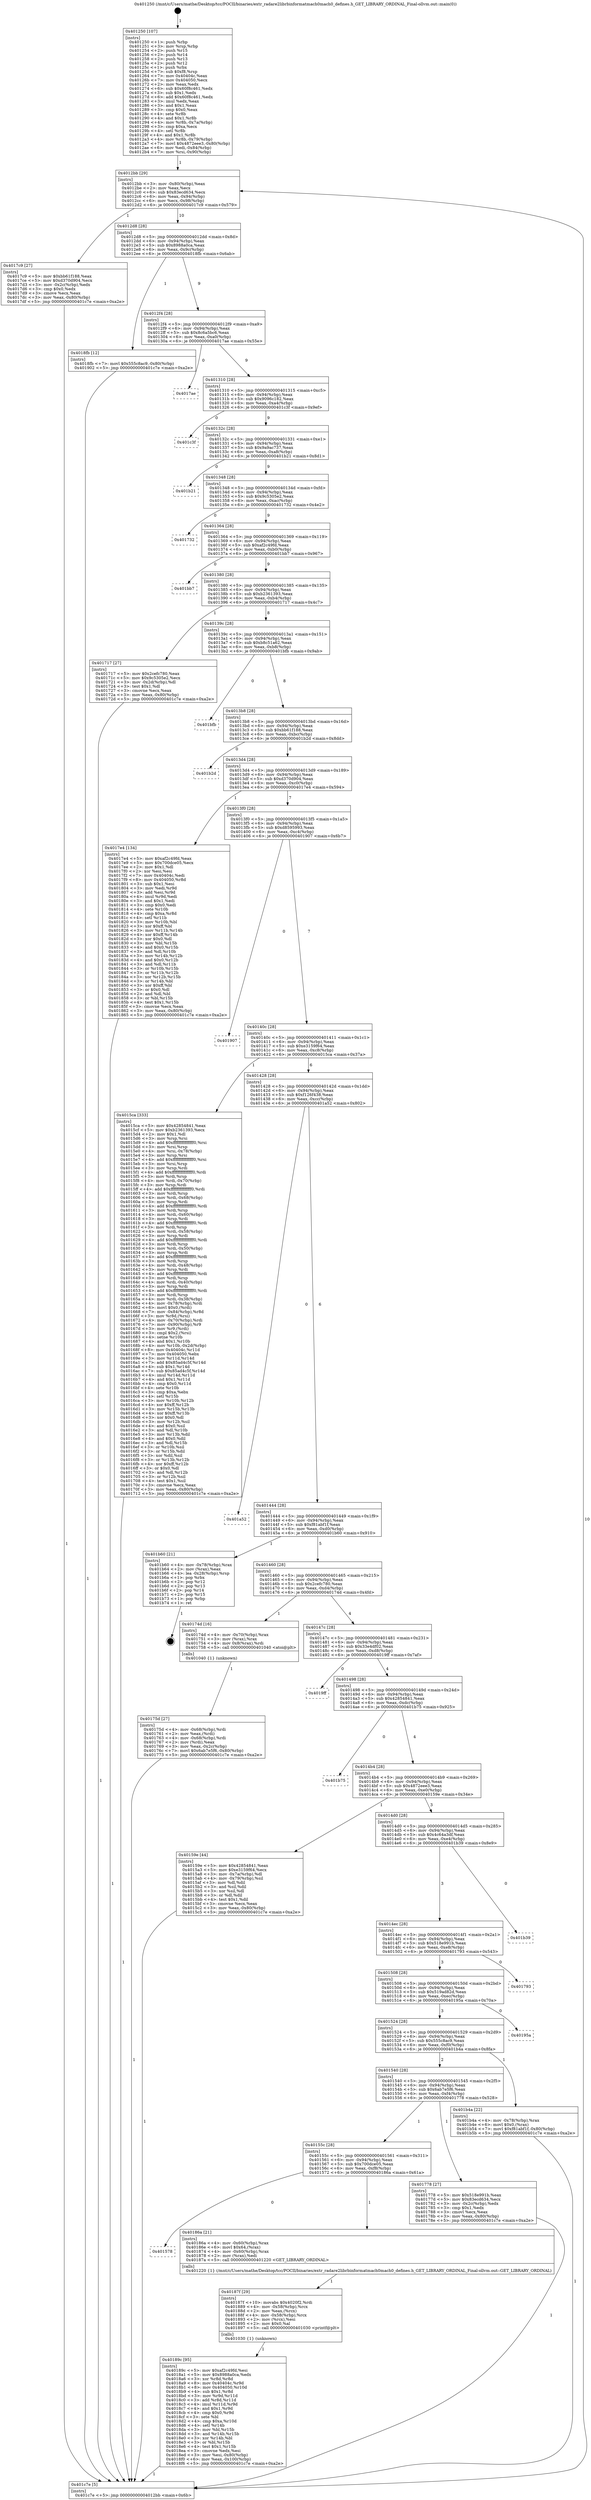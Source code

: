 digraph "0x401250" {
  label = "0x401250 (/mnt/c/Users/mathe/Desktop/tcc/POCII/binaries/extr_radare2librbinformatmach0mach0_defines.h_GET_LIBRARY_ORDINAL_Final-ollvm.out::main(0))"
  labelloc = "t"
  node[shape=record]

  Entry [label="",width=0.3,height=0.3,shape=circle,fillcolor=black,style=filled]
  "0x4012bb" [label="{
     0x4012bb [29]\l
     | [instrs]\l
     &nbsp;&nbsp;0x4012bb \<+3\>: mov -0x80(%rbp),%eax\l
     &nbsp;&nbsp;0x4012be \<+2\>: mov %eax,%ecx\l
     &nbsp;&nbsp;0x4012c0 \<+6\>: sub $0x83ecd634,%ecx\l
     &nbsp;&nbsp;0x4012c6 \<+6\>: mov %eax,-0x94(%rbp)\l
     &nbsp;&nbsp;0x4012cc \<+6\>: mov %ecx,-0x98(%rbp)\l
     &nbsp;&nbsp;0x4012d2 \<+6\>: je 00000000004017c9 \<main+0x579\>\l
  }"]
  "0x4017c9" [label="{
     0x4017c9 [27]\l
     | [instrs]\l
     &nbsp;&nbsp;0x4017c9 \<+5\>: mov $0xbb61f188,%eax\l
     &nbsp;&nbsp;0x4017ce \<+5\>: mov $0xd370d904,%ecx\l
     &nbsp;&nbsp;0x4017d3 \<+3\>: mov -0x2c(%rbp),%edx\l
     &nbsp;&nbsp;0x4017d6 \<+3\>: cmp $0x0,%edx\l
     &nbsp;&nbsp;0x4017d9 \<+3\>: cmove %ecx,%eax\l
     &nbsp;&nbsp;0x4017dc \<+3\>: mov %eax,-0x80(%rbp)\l
     &nbsp;&nbsp;0x4017df \<+5\>: jmp 0000000000401c7e \<main+0xa2e\>\l
  }"]
  "0x4012d8" [label="{
     0x4012d8 [28]\l
     | [instrs]\l
     &nbsp;&nbsp;0x4012d8 \<+5\>: jmp 00000000004012dd \<main+0x8d\>\l
     &nbsp;&nbsp;0x4012dd \<+6\>: mov -0x94(%rbp),%eax\l
     &nbsp;&nbsp;0x4012e3 \<+5\>: sub $0x8988a0ca,%eax\l
     &nbsp;&nbsp;0x4012e8 \<+6\>: mov %eax,-0x9c(%rbp)\l
     &nbsp;&nbsp;0x4012ee \<+6\>: je 00000000004018fb \<main+0x6ab\>\l
  }"]
  Exit [label="",width=0.3,height=0.3,shape=circle,fillcolor=black,style=filled,peripheries=2]
  "0x4018fb" [label="{
     0x4018fb [12]\l
     | [instrs]\l
     &nbsp;&nbsp;0x4018fb \<+7\>: movl $0x555c8ac9,-0x80(%rbp)\l
     &nbsp;&nbsp;0x401902 \<+5\>: jmp 0000000000401c7e \<main+0xa2e\>\l
  }"]
  "0x4012f4" [label="{
     0x4012f4 [28]\l
     | [instrs]\l
     &nbsp;&nbsp;0x4012f4 \<+5\>: jmp 00000000004012f9 \<main+0xa9\>\l
     &nbsp;&nbsp;0x4012f9 \<+6\>: mov -0x94(%rbp),%eax\l
     &nbsp;&nbsp;0x4012ff \<+5\>: sub $0x8c6a5bc6,%eax\l
     &nbsp;&nbsp;0x401304 \<+6\>: mov %eax,-0xa0(%rbp)\l
     &nbsp;&nbsp;0x40130a \<+6\>: je 00000000004017ae \<main+0x55e\>\l
  }"]
  "0x40189c" [label="{
     0x40189c [95]\l
     | [instrs]\l
     &nbsp;&nbsp;0x40189c \<+5\>: mov $0xaf2c49fd,%esi\l
     &nbsp;&nbsp;0x4018a1 \<+5\>: mov $0x8988a0ca,%edx\l
     &nbsp;&nbsp;0x4018a6 \<+3\>: xor %r8d,%r8d\l
     &nbsp;&nbsp;0x4018a9 \<+8\>: mov 0x40404c,%r9d\l
     &nbsp;&nbsp;0x4018b1 \<+8\>: mov 0x404050,%r10d\l
     &nbsp;&nbsp;0x4018b9 \<+4\>: sub $0x1,%r8d\l
     &nbsp;&nbsp;0x4018bd \<+3\>: mov %r9d,%r11d\l
     &nbsp;&nbsp;0x4018c0 \<+3\>: add %r8d,%r11d\l
     &nbsp;&nbsp;0x4018c3 \<+4\>: imul %r11d,%r9d\l
     &nbsp;&nbsp;0x4018c7 \<+4\>: and $0x1,%r9d\l
     &nbsp;&nbsp;0x4018cb \<+4\>: cmp $0x0,%r9d\l
     &nbsp;&nbsp;0x4018cf \<+3\>: sete %bl\l
     &nbsp;&nbsp;0x4018d2 \<+4\>: cmp $0xa,%r10d\l
     &nbsp;&nbsp;0x4018d6 \<+4\>: setl %r14b\l
     &nbsp;&nbsp;0x4018da \<+3\>: mov %bl,%r15b\l
     &nbsp;&nbsp;0x4018dd \<+3\>: and %r14b,%r15b\l
     &nbsp;&nbsp;0x4018e0 \<+3\>: xor %r14b,%bl\l
     &nbsp;&nbsp;0x4018e3 \<+3\>: or %bl,%r15b\l
     &nbsp;&nbsp;0x4018e6 \<+4\>: test $0x1,%r15b\l
     &nbsp;&nbsp;0x4018ea \<+3\>: cmovne %edx,%esi\l
     &nbsp;&nbsp;0x4018ed \<+3\>: mov %esi,-0x80(%rbp)\l
     &nbsp;&nbsp;0x4018f0 \<+6\>: mov %eax,-0x100(%rbp)\l
     &nbsp;&nbsp;0x4018f6 \<+5\>: jmp 0000000000401c7e \<main+0xa2e\>\l
  }"]
  "0x4017ae" [label="{
     0x4017ae\l
  }", style=dashed]
  "0x401310" [label="{
     0x401310 [28]\l
     | [instrs]\l
     &nbsp;&nbsp;0x401310 \<+5\>: jmp 0000000000401315 \<main+0xc5\>\l
     &nbsp;&nbsp;0x401315 \<+6\>: mov -0x94(%rbp),%eax\l
     &nbsp;&nbsp;0x40131b \<+5\>: sub $0x9096c182,%eax\l
     &nbsp;&nbsp;0x401320 \<+6\>: mov %eax,-0xa4(%rbp)\l
     &nbsp;&nbsp;0x401326 \<+6\>: je 0000000000401c3f \<main+0x9ef\>\l
  }"]
  "0x40187f" [label="{
     0x40187f [29]\l
     | [instrs]\l
     &nbsp;&nbsp;0x40187f \<+10\>: movabs $0x4020f2,%rdi\l
     &nbsp;&nbsp;0x401889 \<+4\>: mov -0x58(%rbp),%rcx\l
     &nbsp;&nbsp;0x40188d \<+2\>: mov %eax,(%rcx)\l
     &nbsp;&nbsp;0x40188f \<+4\>: mov -0x58(%rbp),%rcx\l
     &nbsp;&nbsp;0x401893 \<+2\>: mov (%rcx),%esi\l
     &nbsp;&nbsp;0x401895 \<+2\>: mov $0x0,%al\l
     &nbsp;&nbsp;0x401897 \<+5\>: call 0000000000401030 \<printf@plt\>\l
     | [calls]\l
     &nbsp;&nbsp;0x401030 \{1\} (unknown)\l
  }"]
  "0x401c3f" [label="{
     0x401c3f\l
  }", style=dashed]
  "0x40132c" [label="{
     0x40132c [28]\l
     | [instrs]\l
     &nbsp;&nbsp;0x40132c \<+5\>: jmp 0000000000401331 \<main+0xe1\>\l
     &nbsp;&nbsp;0x401331 \<+6\>: mov -0x94(%rbp),%eax\l
     &nbsp;&nbsp;0x401337 \<+5\>: sub $0x9a9ac737,%eax\l
     &nbsp;&nbsp;0x40133c \<+6\>: mov %eax,-0xa8(%rbp)\l
     &nbsp;&nbsp;0x401342 \<+6\>: je 0000000000401b21 \<main+0x8d1\>\l
  }"]
  "0x401578" [label="{
     0x401578\l
  }", style=dashed]
  "0x401b21" [label="{
     0x401b21\l
  }", style=dashed]
  "0x401348" [label="{
     0x401348 [28]\l
     | [instrs]\l
     &nbsp;&nbsp;0x401348 \<+5\>: jmp 000000000040134d \<main+0xfd\>\l
     &nbsp;&nbsp;0x40134d \<+6\>: mov -0x94(%rbp),%eax\l
     &nbsp;&nbsp;0x401353 \<+5\>: sub $0x9c5305e2,%eax\l
     &nbsp;&nbsp;0x401358 \<+6\>: mov %eax,-0xac(%rbp)\l
     &nbsp;&nbsp;0x40135e \<+6\>: je 0000000000401732 \<main+0x4e2\>\l
  }"]
  "0x40186a" [label="{
     0x40186a [21]\l
     | [instrs]\l
     &nbsp;&nbsp;0x40186a \<+4\>: mov -0x60(%rbp),%rax\l
     &nbsp;&nbsp;0x40186e \<+6\>: movl $0x64,(%rax)\l
     &nbsp;&nbsp;0x401874 \<+4\>: mov -0x60(%rbp),%rax\l
     &nbsp;&nbsp;0x401878 \<+2\>: mov (%rax),%edi\l
     &nbsp;&nbsp;0x40187a \<+5\>: call 0000000000401220 \<GET_LIBRARY_ORDINAL\>\l
     | [calls]\l
     &nbsp;&nbsp;0x401220 \{1\} (/mnt/c/Users/mathe/Desktop/tcc/POCII/binaries/extr_radare2librbinformatmach0mach0_defines.h_GET_LIBRARY_ORDINAL_Final-ollvm.out::GET_LIBRARY_ORDINAL)\l
  }"]
  "0x401732" [label="{
     0x401732\l
  }", style=dashed]
  "0x401364" [label="{
     0x401364 [28]\l
     | [instrs]\l
     &nbsp;&nbsp;0x401364 \<+5\>: jmp 0000000000401369 \<main+0x119\>\l
     &nbsp;&nbsp;0x401369 \<+6\>: mov -0x94(%rbp),%eax\l
     &nbsp;&nbsp;0x40136f \<+5\>: sub $0xaf2c49fd,%eax\l
     &nbsp;&nbsp;0x401374 \<+6\>: mov %eax,-0xb0(%rbp)\l
     &nbsp;&nbsp;0x40137a \<+6\>: je 0000000000401bb7 \<main+0x967\>\l
  }"]
  "0x40155c" [label="{
     0x40155c [28]\l
     | [instrs]\l
     &nbsp;&nbsp;0x40155c \<+5\>: jmp 0000000000401561 \<main+0x311\>\l
     &nbsp;&nbsp;0x401561 \<+6\>: mov -0x94(%rbp),%eax\l
     &nbsp;&nbsp;0x401567 \<+5\>: sub $0x700dce05,%eax\l
     &nbsp;&nbsp;0x40156c \<+6\>: mov %eax,-0xf8(%rbp)\l
     &nbsp;&nbsp;0x401572 \<+6\>: je 000000000040186a \<main+0x61a\>\l
  }"]
  "0x401bb7" [label="{
     0x401bb7\l
  }", style=dashed]
  "0x401380" [label="{
     0x401380 [28]\l
     | [instrs]\l
     &nbsp;&nbsp;0x401380 \<+5\>: jmp 0000000000401385 \<main+0x135\>\l
     &nbsp;&nbsp;0x401385 \<+6\>: mov -0x94(%rbp),%eax\l
     &nbsp;&nbsp;0x40138b \<+5\>: sub $0xb2361393,%eax\l
     &nbsp;&nbsp;0x401390 \<+6\>: mov %eax,-0xb4(%rbp)\l
     &nbsp;&nbsp;0x401396 \<+6\>: je 0000000000401717 \<main+0x4c7\>\l
  }"]
  "0x401778" [label="{
     0x401778 [27]\l
     | [instrs]\l
     &nbsp;&nbsp;0x401778 \<+5\>: mov $0x518e991b,%eax\l
     &nbsp;&nbsp;0x40177d \<+5\>: mov $0x83ecd634,%ecx\l
     &nbsp;&nbsp;0x401782 \<+3\>: mov -0x2c(%rbp),%edx\l
     &nbsp;&nbsp;0x401785 \<+3\>: cmp $0x1,%edx\l
     &nbsp;&nbsp;0x401788 \<+3\>: cmovl %ecx,%eax\l
     &nbsp;&nbsp;0x40178b \<+3\>: mov %eax,-0x80(%rbp)\l
     &nbsp;&nbsp;0x40178e \<+5\>: jmp 0000000000401c7e \<main+0xa2e\>\l
  }"]
  "0x401717" [label="{
     0x401717 [27]\l
     | [instrs]\l
     &nbsp;&nbsp;0x401717 \<+5\>: mov $0x2cefc780,%eax\l
     &nbsp;&nbsp;0x40171c \<+5\>: mov $0x9c5305e2,%ecx\l
     &nbsp;&nbsp;0x401721 \<+3\>: mov -0x2d(%rbp),%dl\l
     &nbsp;&nbsp;0x401724 \<+3\>: test $0x1,%dl\l
     &nbsp;&nbsp;0x401727 \<+3\>: cmovne %ecx,%eax\l
     &nbsp;&nbsp;0x40172a \<+3\>: mov %eax,-0x80(%rbp)\l
     &nbsp;&nbsp;0x40172d \<+5\>: jmp 0000000000401c7e \<main+0xa2e\>\l
  }"]
  "0x40139c" [label="{
     0x40139c [28]\l
     | [instrs]\l
     &nbsp;&nbsp;0x40139c \<+5\>: jmp 00000000004013a1 \<main+0x151\>\l
     &nbsp;&nbsp;0x4013a1 \<+6\>: mov -0x94(%rbp),%eax\l
     &nbsp;&nbsp;0x4013a7 \<+5\>: sub $0xb8c51a62,%eax\l
     &nbsp;&nbsp;0x4013ac \<+6\>: mov %eax,-0xb8(%rbp)\l
     &nbsp;&nbsp;0x4013b2 \<+6\>: je 0000000000401bfb \<main+0x9ab\>\l
  }"]
  "0x401540" [label="{
     0x401540 [28]\l
     | [instrs]\l
     &nbsp;&nbsp;0x401540 \<+5\>: jmp 0000000000401545 \<main+0x2f5\>\l
     &nbsp;&nbsp;0x401545 \<+6\>: mov -0x94(%rbp),%eax\l
     &nbsp;&nbsp;0x40154b \<+5\>: sub $0x6ab7e5f6,%eax\l
     &nbsp;&nbsp;0x401550 \<+6\>: mov %eax,-0xf4(%rbp)\l
     &nbsp;&nbsp;0x401556 \<+6\>: je 0000000000401778 \<main+0x528\>\l
  }"]
  "0x401bfb" [label="{
     0x401bfb\l
  }", style=dashed]
  "0x4013b8" [label="{
     0x4013b8 [28]\l
     | [instrs]\l
     &nbsp;&nbsp;0x4013b8 \<+5\>: jmp 00000000004013bd \<main+0x16d\>\l
     &nbsp;&nbsp;0x4013bd \<+6\>: mov -0x94(%rbp),%eax\l
     &nbsp;&nbsp;0x4013c3 \<+5\>: sub $0xbb61f188,%eax\l
     &nbsp;&nbsp;0x4013c8 \<+6\>: mov %eax,-0xbc(%rbp)\l
     &nbsp;&nbsp;0x4013ce \<+6\>: je 0000000000401b2d \<main+0x8dd\>\l
  }"]
  "0x401b4a" [label="{
     0x401b4a [22]\l
     | [instrs]\l
     &nbsp;&nbsp;0x401b4a \<+4\>: mov -0x78(%rbp),%rax\l
     &nbsp;&nbsp;0x401b4e \<+6\>: movl $0x0,(%rax)\l
     &nbsp;&nbsp;0x401b54 \<+7\>: movl $0xf81abf1f,-0x80(%rbp)\l
     &nbsp;&nbsp;0x401b5b \<+5\>: jmp 0000000000401c7e \<main+0xa2e\>\l
  }"]
  "0x401b2d" [label="{
     0x401b2d\l
  }", style=dashed]
  "0x4013d4" [label="{
     0x4013d4 [28]\l
     | [instrs]\l
     &nbsp;&nbsp;0x4013d4 \<+5\>: jmp 00000000004013d9 \<main+0x189\>\l
     &nbsp;&nbsp;0x4013d9 \<+6\>: mov -0x94(%rbp),%eax\l
     &nbsp;&nbsp;0x4013df \<+5\>: sub $0xd370d904,%eax\l
     &nbsp;&nbsp;0x4013e4 \<+6\>: mov %eax,-0xc0(%rbp)\l
     &nbsp;&nbsp;0x4013ea \<+6\>: je 00000000004017e4 \<main+0x594\>\l
  }"]
  "0x401524" [label="{
     0x401524 [28]\l
     | [instrs]\l
     &nbsp;&nbsp;0x401524 \<+5\>: jmp 0000000000401529 \<main+0x2d9\>\l
     &nbsp;&nbsp;0x401529 \<+6\>: mov -0x94(%rbp),%eax\l
     &nbsp;&nbsp;0x40152f \<+5\>: sub $0x555c8ac9,%eax\l
     &nbsp;&nbsp;0x401534 \<+6\>: mov %eax,-0xf0(%rbp)\l
     &nbsp;&nbsp;0x40153a \<+6\>: je 0000000000401b4a \<main+0x8fa\>\l
  }"]
  "0x4017e4" [label="{
     0x4017e4 [134]\l
     | [instrs]\l
     &nbsp;&nbsp;0x4017e4 \<+5\>: mov $0xaf2c49fd,%eax\l
     &nbsp;&nbsp;0x4017e9 \<+5\>: mov $0x700dce05,%ecx\l
     &nbsp;&nbsp;0x4017ee \<+2\>: mov $0x1,%dl\l
     &nbsp;&nbsp;0x4017f0 \<+2\>: xor %esi,%esi\l
     &nbsp;&nbsp;0x4017f2 \<+7\>: mov 0x40404c,%edi\l
     &nbsp;&nbsp;0x4017f9 \<+8\>: mov 0x404050,%r8d\l
     &nbsp;&nbsp;0x401801 \<+3\>: sub $0x1,%esi\l
     &nbsp;&nbsp;0x401804 \<+3\>: mov %edi,%r9d\l
     &nbsp;&nbsp;0x401807 \<+3\>: add %esi,%r9d\l
     &nbsp;&nbsp;0x40180a \<+4\>: imul %r9d,%edi\l
     &nbsp;&nbsp;0x40180e \<+3\>: and $0x1,%edi\l
     &nbsp;&nbsp;0x401811 \<+3\>: cmp $0x0,%edi\l
     &nbsp;&nbsp;0x401814 \<+4\>: sete %r10b\l
     &nbsp;&nbsp;0x401818 \<+4\>: cmp $0xa,%r8d\l
     &nbsp;&nbsp;0x40181c \<+4\>: setl %r11b\l
     &nbsp;&nbsp;0x401820 \<+3\>: mov %r10b,%bl\l
     &nbsp;&nbsp;0x401823 \<+3\>: xor $0xff,%bl\l
     &nbsp;&nbsp;0x401826 \<+3\>: mov %r11b,%r14b\l
     &nbsp;&nbsp;0x401829 \<+4\>: xor $0xff,%r14b\l
     &nbsp;&nbsp;0x40182d \<+3\>: xor $0x0,%dl\l
     &nbsp;&nbsp;0x401830 \<+3\>: mov %bl,%r15b\l
     &nbsp;&nbsp;0x401833 \<+4\>: and $0x0,%r15b\l
     &nbsp;&nbsp;0x401837 \<+3\>: and %dl,%r10b\l
     &nbsp;&nbsp;0x40183a \<+3\>: mov %r14b,%r12b\l
     &nbsp;&nbsp;0x40183d \<+4\>: and $0x0,%r12b\l
     &nbsp;&nbsp;0x401841 \<+3\>: and %dl,%r11b\l
     &nbsp;&nbsp;0x401844 \<+3\>: or %r10b,%r15b\l
     &nbsp;&nbsp;0x401847 \<+3\>: or %r11b,%r12b\l
     &nbsp;&nbsp;0x40184a \<+3\>: xor %r12b,%r15b\l
     &nbsp;&nbsp;0x40184d \<+3\>: or %r14b,%bl\l
     &nbsp;&nbsp;0x401850 \<+3\>: xor $0xff,%bl\l
     &nbsp;&nbsp;0x401853 \<+3\>: or $0x0,%dl\l
     &nbsp;&nbsp;0x401856 \<+2\>: and %dl,%bl\l
     &nbsp;&nbsp;0x401858 \<+3\>: or %bl,%r15b\l
     &nbsp;&nbsp;0x40185b \<+4\>: test $0x1,%r15b\l
     &nbsp;&nbsp;0x40185f \<+3\>: cmovne %ecx,%eax\l
     &nbsp;&nbsp;0x401862 \<+3\>: mov %eax,-0x80(%rbp)\l
     &nbsp;&nbsp;0x401865 \<+5\>: jmp 0000000000401c7e \<main+0xa2e\>\l
  }"]
  "0x4013f0" [label="{
     0x4013f0 [28]\l
     | [instrs]\l
     &nbsp;&nbsp;0x4013f0 \<+5\>: jmp 00000000004013f5 \<main+0x1a5\>\l
     &nbsp;&nbsp;0x4013f5 \<+6\>: mov -0x94(%rbp),%eax\l
     &nbsp;&nbsp;0x4013fb \<+5\>: sub $0xd8595993,%eax\l
     &nbsp;&nbsp;0x401400 \<+6\>: mov %eax,-0xc4(%rbp)\l
     &nbsp;&nbsp;0x401406 \<+6\>: je 0000000000401907 \<main+0x6b7\>\l
  }"]
  "0x40195a" [label="{
     0x40195a\l
  }", style=dashed]
  "0x401907" [label="{
     0x401907\l
  }", style=dashed]
  "0x40140c" [label="{
     0x40140c [28]\l
     | [instrs]\l
     &nbsp;&nbsp;0x40140c \<+5\>: jmp 0000000000401411 \<main+0x1c1\>\l
     &nbsp;&nbsp;0x401411 \<+6\>: mov -0x94(%rbp),%eax\l
     &nbsp;&nbsp;0x401417 \<+5\>: sub $0xe3159f64,%eax\l
     &nbsp;&nbsp;0x40141c \<+6\>: mov %eax,-0xc8(%rbp)\l
     &nbsp;&nbsp;0x401422 \<+6\>: je 00000000004015ca \<main+0x37a\>\l
  }"]
  "0x401508" [label="{
     0x401508 [28]\l
     | [instrs]\l
     &nbsp;&nbsp;0x401508 \<+5\>: jmp 000000000040150d \<main+0x2bd\>\l
     &nbsp;&nbsp;0x40150d \<+6\>: mov -0x94(%rbp),%eax\l
     &nbsp;&nbsp;0x401513 \<+5\>: sub $0x519ad82d,%eax\l
     &nbsp;&nbsp;0x401518 \<+6\>: mov %eax,-0xec(%rbp)\l
     &nbsp;&nbsp;0x40151e \<+6\>: je 000000000040195a \<main+0x70a\>\l
  }"]
  "0x4015ca" [label="{
     0x4015ca [333]\l
     | [instrs]\l
     &nbsp;&nbsp;0x4015ca \<+5\>: mov $0x42854841,%eax\l
     &nbsp;&nbsp;0x4015cf \<+5\>: mov $0xb2361393,%ecx\l
     &nbsp;&nbsp;0x4015d4 \<+2\>: mov $0x1,%dl\l
     &nbsp;&nbsp;0x4015d6 \<+3\>: mov %rsp,%rsi\l
     &nbsp;&nbsp;0x4015d9 \<+4\>: add $0xfffffffffffffff0,%rsi\l
     &nbsp;&nbsp;0x4015dd \<+3\>: mov %rsi,%rsp\l
     &nbsp;&nbsp;0x4015e0 \<+4\>: mov %rsi,-0x78(%rbp)\l
     &nbsp;&nbsp;0x4015e4 \<+3\>: mov %rsp,%rsi\l
     &nbsp;&nbsp;0x4015e7 \<+4\>: add $0xfffffffffffffff0,%rsi\l
     &nbsp;&nbsp;0x4015eb \<+3\>: mov %rsi,%rsp\l
     &nbsp;&nbsp;0x4015ee \<+3\>: mov %rsp,%rdi\l
     &nbsp;&nbsp;0x4015f1 \<+4\>: add $0xfffffffffffffff0,%rdi\l
     &nbsp;&nbsp;0x4015f5 \<+3\>: mov %rdi,%rsp\l
     &nbsp;&nbsp;0x4015f8 \<+4\>: mov %rdi,-0x70(%rbp)\l
     &nbsp;&nbsp;0x4015fc \<+3\>: mov %rsp,%rdi\l
     &nbsp;&nbsp;0x4015ff \<+4\>: add $0xfffffffffffffff0,%rdi\l
     &nbsp;&nbsp;0x401603 \<+3\>: mov %rdi,%rsp\l
     &nbsp;&nbsp;0x401606 \<+4\>: mov %rdi,-0x68(%rbp)\l
     &nbsp;&nbsp;0x40160a \<+3\>: mov %rsp,%rdi\l
     &nbsp;&nbsp;0x40160d \<+4\>: add $0xfffffffffffffff0,%rdi\l
     &nbsp;&nbsp;0x401611 \<+3\>: mov %rdi,%rsp\l
     &nbsp;&nbsp;0x401614 \<+4\>: mov %rdi,-0x60(%rbp)\l
     &nbsp;&nbsp;0x401618 \<+3\>: mov %rsp,%rdi\l
     &nbsp;&nbsp;0x40161b \<+4\>: add $0xfffffffffffffff0,%rdi\l
     &nbsp;&nbsp;0x40161f \<+3\>: mov %rdi,%rsp\l
     &nbsp;&nbsp;0x401622 \<+4\>: mov %rdi,-0x58(%rbp)\l
     &nbsp;&nbsp;0x401626 \<+3\>: mov %rsp,%rdi\l
     &nbsp;&nbsp;0x401629 \<+4\>: add $0xfffffffffffffff0,%rdi\l
     &nbsp;&nbsp;0x40162d \<+3\>: mov %rdi,%rsp\l
     &nbsp;&nbsp;0x401630 \<+4\>: mov %rdi,-0x50(%rbp)\l
     &nbsp;&nbsp;0x401634 \<+3\>: mov %rsp,%rdi\l
     &nbsp;&nbsp;0x401637 \<+4\>: add $0xfffffffffffffff0,%rdi\l
     &nbsp;&nbsp;0x40163b \<+3\>: mov %rdi,%rsp\l
     &nbsp;&nbsp;0x40163e \<+4\>: mov %rdi,-0x48(%rbp)\l
     &nbsp;&nbsp;0x401642 \<+3\>: mov %rsp,%rdi\l
     &nbsp;&nbsp;0x401645 \<+4\>: add $0xfffffffffffffff0,%rdi\l
     &nbsp;&nbsp;0x401649 \<+3\>: mov %rdi,%rsp\l
     &nbsp;&nbsp;0x40164c \<+4\>: mov %rdi,-0x40(%rbp)\l
     &nbsp;&nbsp;0x401650 \<+3\>: mov %rsp,%rdi\l
     &nbsp;&nbsp;0x401653 \<+4\>: add $0xfffffffffffffff0,%rdi\l
     &nbsp;&nbsp;0x401657 \<+3\>: mov %rdi,%rsp\l
     &nbsp;&nbsp;0x40165a \<+4\>: mov %rdi,-0x38(%rbp)\l
     &nbsp;&nbsp;0x40165e \<+4\>: mov -0x78(%rbp),%rdi\l
     &nbsp;&nbsp;0x401662 \<+6\>: movl $0x0,(%rdi)\l
     &nbsp;&nbsp;0x401668 \<+7\>: mov -0x84(%rbp),%r8d\l
     &nbsp;&nbsp;0x40166f \<+3\>: mov %r8d,(%rsi)\l
     &nbsp;&nbsp;0x401672 \<+4\>: mov -0x70(%rbp),%rdi\l
     &nbsp;&nbsp;0x401676 \<+7\>: mov -0x90(%rbp),%r9\l
     &nbsp;&nbsp;0x40167d \<+3\>: mov %r9,(%rdi)\l
     &nbsp;&nbsp;0x401680 \<+3\>: cmpl $0x2,(%rsi)\l
     &nbsp;&nbsp;0x401683 \<+4\>: setne %r10b\l
     &nbsp;&nbsp;0x401687 \<+4\>: and $0x1,%r10b\l
     &nbsp;&nbsp;0x40168b \<+4\>: mov %r10b,-0x2d(%rbp)\l
     &nbsp;&nbsp;0x40168f \<+8\>: mov 0x40404c,%r11d\l
     &nbsp;&nbsp;0x401697 \<+7\>: mov 0x404050,%ebx\l
     &nbsp;&nbsp;0x40169e \<+3\>: mov %r11d,%r14d\l
     &nbsp;&nbsp;0x4016a1 \<+7\>: add $0x85ad4c5f,%r14d\l
     &nbsp;&nbsp;0x4016a8 \<+4\>: sub $0x1,%r14d\l
     &nbsp;&nbsp;0x4016ac \<+7\>: sub $0x85ad4c5f,%r14d\l
     &nbsp;&nbsp;0x4016b3 \<+4\>: imul %r14d,%r11d\l
     &nbsp;&nbsp;0x4016b7 \<+4\>: and $0x1,%r11d\l
     &nbsp;&nbsp;0x4016bb \<+4\>: cmp $0x0,%r11d\l
     &nbsp;&nbsp;0x4016bf \<+4\>: sete %r10b\l
     &nbsp;&nbsp;0x4016c3 \<+3\>: cmp $0xa,%ebx\l
     &nbsp;&nbsp;0x4016c6 \<+4\>: setl %r15b\l
     &nbsp;&nbsp;0x4016ca \<+3\>: mov %r10b,%r12b\l
     &nbsp;&nbsp;0x4016cd \<+4\>: xor $0xff,%r12b\l
     &nbsp;&nbsp;0x4016d1 \<+3\>: mov %r15b,%r13b\l
     &nbsp;&nbsp;0x4016d4 \<+4\>: xor $0xff,%r13b\l
     &nbsp;&nbsp;0x4016d8 \<+3\>: xor $0x0,%dl\l
     &nbsp;&nbsp;0x4016db \<+3\>: mov %r12b,%sil\l
     &nbsp;&nbsp;0x4016de \<+4\>: and $0x0,%sil\l
     &nbsp;&nbsp;0x4016e2 \<+3\>: and %dl,%r10b\l
     &nbsp;&nbsp;0x4016e5 \<+3\>: mov %r13b,%dil\l
     &nbsp;&nbsp;0x4016e8 \<+4\>: and $0x0,%dil\l
     &nbsp;&nbsp;0x4016ec \<+3\>: and %dl,%r15b\l
     &nbsp;&nbsp;0x4016ef \<+3\>: or %r10b,%sil\l
     &nbsp;&nbsp;0x4016f2 \<+3\>: or %r15b,%dil\l
     &nbsp;&nbsp;0x4016f5 \<+3\>: xor %dil,%sil\l
     &nbsp;&nbsp;0x4016f8 \<+3\>: or %r13b,%r12b\l
     &nbsp;&nbsp;0x4016fb \<+4\>: xor $0xff,%r12b\l
     &nbsp;&nbsp;0x4016ff \<+3\>: or $0x0,%dl\l
     &nbsp;&nbsp;0x401702 \<+3\>: and %dl,%r12b\l
     &nbsp;&nbsp;0x401705 \<+3\>: or %r12b,%sil\l
     &nbsp;&nbsp;0x401708 \<+4\>: test $0x1,%sil\l
     &nbsp;&nbsp;0x40170c \<+3\>: cmovne %ecx,%eax\l
     &nbsp;&nbsp;0x40170f \<+3\>: mov %eax,-0x80(%rbp)\l
     &nbsp;&nbsp;0x401712 \<+5\>: jmp 0000000000401c7e \<main+0xa2e\>\l
  }"]
  "0x401428" [label="{
     0x401428 [28]\l
     | [instrs]\l
     &nbsp;&nbsp;0x401428 \<+5\>: jmp 000000000040142d \<main+0x1dd\>\l
     &nbsp;&nbsp;0x40142d \<+6\>: mov -0x94(%rbp),%eax\l
     &nbsp;&nbsp;0x401433 \<+5\>: sub $0xf126f438,%eax\l
     &nbsp;&nbsp;0x401438 \<+6\>: mov %eax,-0xcc(%rbp)\l
     &nbsp;&nbsp;0x40143e \<+6\>: je 0000000000401a52 \<main+0x802\>\l
  }"]
  "0x401793" [label="{
     0x401793\l
  }", style=dashed]
  "0x401a52" [label="{
     0x401a52\l
  }", style=dashed]
  "0x401444" [label="{
     0x401444 [28]\l
     | [instrs]\l
     &nbsp;&nbsp;0x401444 \<+5\>: jmp 0000000000401449 \<main+0x1f9\>\l
     &nbsp;&nbsp;0x401449 \<+6\>: mov -0x94(%rbp),%eax\l
     &nbsp;&nbsp;0x40144f \<+5\>: sub $0xf81abf1f,%eax\l
     &nbsp;&nbsp;0x401454 \<+6\>: mov %eax,-0xd0(%rbp)\l
     &nbsp;&nbsp;0x40145a \<+6\>: je 0000000000401b60 \<main+0x910\>\l
  }"]
  "0x4014ec" [label="{
     0x4014ec [28]\l
     | [instrs]\l
     &nbsp;&nbsp;0x4014ec \<+5\>: jmp 00000000004014f1 \<main+0x2a1\>\l
     &nbsp;&nbsp;0x4014f1 \<+6\>: mov -0x94(%rbp),%eax\l
     &nbsp;&nbsp;0x4014f7 \<+5\>: sub $0x518e991b,%eax\l
     &nbsp;&nbsp;0x4014fc \<+6\>: mov %eax,-0xe8(%rbp)\l
     &nbsp;&nbsp;0x401502 \<+6\>: je 0000000000401793 \<main+0x543\>\l
  }"]
  "0x401b60" [label="{
     0x401b60 [21]\l
     | [instrs]\l
     &nbsp;&nbsp;0x401b60 \<+4\>: mov -0x78(%rbp),%rax\l
     &nbsp;&nbsp;0x401b64 \<+2\>: mov (%rax),%eax\l
     &nbsp;&nbsp;0x401b66 \<+4\>: lea -0x28(%rbp),%rsp\l
     &nbsp;&nbsp;0x401b6a \<+1\>: pop %rbx\l
     &nbsp;&nbsp;0x401b6b \<+2\>: pop %r12\l
     &nbsp;&nbsp;0x401b6d \<+2\>: pop %r13\l
     &nbsp;&nbsp;0x401b6f \<+2\>: pop %r14\l
     &nbsp;&nbsp;0x401b71 \<+2\>: pop %r15\l
     &nbsp;&nbsp;0x401b73 \<+1\>: pop %rbp\l
     &nbsp;&nbsp;0x401b74 \<+1\>: ret\l
  }"]
  "0x401460" [label="{
     0x401460 [28]\l
     | [instrs]\l
     &nbsp;&nbsp;0x401460 \<+5\>: jmp 0000000000401465 \<main+0x215\>\l
     &nbsp;&nbsp;0x401465 \<+6\>: mov -0x94(%rbp),%eax\l
     &nbsp;&nbsp;0x40146b \<+5\>: sub $0x2cefc780,%eax\l
     &nbsp;&nbsp;0x401470 \<+6\>: mov %eax,-0xd4(%rbp)\l
     &nbsp;&nbsp;0x401476 \<+6\>: je 000000000040174d \<main+0x4fd\>\l
  }"]
  "0x401b39" [label="{
     0x401b39\l
  }", style=dashed]
  "0x40174d" [label="{
     0x40174d [16]\l
     | [instrs]\l
     &nbsp;&nbsp;0x40174d \<+4\>: mov -0x70(%rbp),%rax\l
     &nbsp;&nbsp;0x401751 \<+3\>: mov (%rax),%rax\l
     &nbsp;&nbsp;0x401754 \<+4\>: mov 0x8(%rax),%rdi\l
     &nbsp;&nbsp;0x401758 \<+5\>: call 0000000000401040 \<atoi@plt\>\l
     | [calls]\l
     &nbsp;&nbsp;0x401040 \{1\} (unknown)\l
  }"]
  "0x40147c" [label="{
     0x40147c [28]\l
     | [instrs]\l
     &nbsp;&nbsp;0x40147c \<+5\>: jmp 0000000000401481 \<main+0x231\>\l
     &nbsp;&nbsp;0x401481 \<+6\>: mov -0x94(%rbp),%eax\l
     &nbsp;&nbsp;0x401487 \<+5\>: sub $0x33e4df02,%eax\l
     &nbsp;&nbsp;0x40148c \<+6\>: mov %eax,-0xd8(%rbp)\l
     &nbsp;&nbsp;0x401492 \<+6\>: je 00000000004019ff \<main+0x7af\>\l
  }"]
  "0x40175d" [label="{
     0x40175d [27]\l
     | [instrs]\l
     &nbsp;&nbsp;0x40175d \<+4\>: mov -0x68(%rbp),%rdi\l
     &nbsp;&nbsp;0x401761 \<+2\>: mov %eax,(%rdi)\l
     &nbsp;&nbsp;0x401763 \<+4\>: mov -0x68(%rbp),%rdi\l
     &nbsp;&nbsp;0x401767 \<+2\>: mov (%rdi),%eax\l
     &nbsp;&nbsp;0x401769 \<+3\>: mov %eax,-0x2c(%rbp)\l
     &nbsp;&nbsp;0x40176c \<+7\>: movl $0x6ab7e5f6,-0x80(%rbp)\l
     &nbsp;&nbsp;0x401773 \<+5\>: jmp 0000000000401c7e \<main+0xa2e\>\l
  }"]
  "0x4019ff" [label="{
     0x4019ff\l
  }", style=dashed]
  "0x401498" [label="{
     0x401498 [28]\l
     | [instrs]\l
     &nbsp;&nbsp;0x401498 \<+5\>: jmp 000000000040149d \<main+0x24d\>\l
     &nbsp;&nbsp;0x40149d \<+6\>: mov -0x94(%rbp),%eax\l
     &nbsp;&nbsp;0x4014a3 \<+5\>: sub $0x42854841,%eax\l
     &nbsp;&nbsp;0x4014a8 \<+6\>: mov %eax,-0xdc(%rbp)\l
     &nbsp;&nbsp;0x4014ae \<+6\>: je 0000000000401b75 \<main+0x925\>\l
  }"]
  "0x401250" [label="{
     0x401250 [107]\l
     | [instrs]\l
     &nbsp;&nbsp;0x401250 \<+1\>: push %rbp\l
     &nbsp;&nbsp;0x401251 \<+3\>: mov %rsp,%rbp\l
     &nbsp;&nbsp;0x401254 \<+2\>: push %r15\l
     &nbsp;&nbsp;0x401256 \<+2\>: push %r14\l
     &nbsp;&nbsp;0x401258 \<+2\>: push %r13\l
     &nbsp;&nbsp;0x40125a \<+2\>: push %r12\l
     &nbsp;&nbsp;0x40125c \<+1\>: push %rbx\l
     &nbsp;&nbsp;0x40125d \<+7\>: sub $0xf8,%rsp\l
     &nbsp;&nbsp;0x401264 \<+7\>: mov 0x40404c,%eax\l
     &nbsp;&nbsp;0x40126b \<+7\>: mov 0x404050,%ecx\l
     &nbsp;&nbsp;0x401272 \<+2\>: mov %eax,%edx\l
     &nbsp;&nbsp;0x401274 \<+6\>: sub $0x60f8c461,%edx\l
     &nbsp;&nbsp;0x40127a \<+3\>: sub $0x1,%edx\l
     &nbsp;&nbsp;0x40127d \<+6\>: add $0x60f8c461,%edx\l
     &nbsp;&nbsp;0x401283 \<+3\>: imul %edx,%eax\l
     &nbsp;&nbsp;0x401286 \<+3\>: and $0x1,%eax\l
     &nbsp;&nbsp;0x401289 \<+3\>: cmp $0x0,%eax\l
     &nbsp;&nbsp;0x40128c \<+4\>: sete %r8b\l
     &nbsp;&nbsp;0x401290 \<+4\>: and $0x1,%r8b\l
     &nbsp;&nbsp;0x401294 \<+4\>: mov %r8b,-0x7a(%rbp)\l
     &nbsp;&nbsp;0x401298 \<+3\>: cmp $0xa,%ecx\l
     &nbsp;&nbsp;0x40129b \<+4\>: setl %r8b\l
     &nbsp;&nbsp;0x40129f \<+4\>: and $0x1,%r8b\l
     &nbsp;&nbsp;0x4012a3 \<+4\>: mov %r8b,-0x79(%rbp)\l
     &nbsp;&nbsp;0x4012a7 \<+7\>: movl $0x4872eee3,-0x80(%rbp)\l
     &nbsp;&nbsp;0x4012ae \<+6\>: mov %edi,-0x84(%rbp)\l
     &nbsp;&nbsp;0x4012b4 \<+7\>: mov %rsi,-0x90(%rbp)\l
  }"]
  "0x401b75" [label="{
     0x401b75\l
  }", style=dashed]
  "0x4014b4" [label="{
     0x4014b4 [28]\l
     | [instrs]\l
     &nbsp;&nbsp;0x4014b4 \<+5\>: jmp 00000000004014b9 \<main+0x269\>\l
     &nbsp;&nbsp;0x4014b9 \<+6\>: mov -0x94(%rbp),%eax\l
     &nbsp;&nbsp;0x4014bf \<+5\>: sub $0x4872eee3,%eax\l
     &nbsp;&nbsp;0x4014c4 \<+6\>: mov %eax,-0xe0(%rbp)\l
     &nbsp;&nbsp;0x4014ca \<+6\>: je 000000000040159e \<main+0x34e\>\l
  }"]
  "0x401c7e" [label="{
     0x401c7e [5]\l
     | [instrs]\l
     &nbsp;&nbsp;0x401c7e \<+5\>: jmp 00000000004012bb \<main+0x6b\>\l
  }"]
  "0x40159e" [label="{
     0x40159e [44]\l
     | [instrs]\l
     &nbsp;&nbsp;0x40159e \<+5\>: mov $0x42854841,%eax\l
     &nbsp;&nbsp;0x4015a3 \<+5\>: mov $0xe3159f64,%ecx\l
     &nbsp;&nbsp;0x4015a8 \<+3\>: mov -0x7a(%rbp),%dl\l
     &nbsp;&nbsp;0x4015ab \<+4\>: mov -0x79(%rbp),%sil\l
     &nbsp;&nbsp;0x4015af \<+3\>: mov %dl,%dil\l
     &nbsp;&nbsp;0x4015b2 \<+3\>: and %sil,%dil\l
     &nbsp;&nbsp;0x4015b5 \<+3\>: xor %sil,%dl\l
     &nbsp;&nbsp;0x4015b8 \<+3\>: or %dl,%dil\l
     &nbsp;&nbsp;0x4015bb \<+4\>: test $0x1,%dil\l
     &nbsp;&nbsp;0x4015bf \<+3\>: cmovne %ecx,%eax\l
     &nbsp;&nbsp;0x4015c2 \<+3\>: mov %eax,-0x80(%rbp)\l
     &nbsp;&nbsp;0x4015c5 \<+5\>: jmp 0000000000401c7e \<main+0xa2e\>\l
  }"]
  "0x4014d0" [label="{
     0x4014d0 [28]\l
     | [instrs]\l
     &nbsp;&nbsp;0x4014d0 \<+5\>: jmp 00000000004014d5 \<main+0x285\>\l
     &nbsp;&nbsp;0x4014d5 \<+6\>: mov -0x94(%rbp),%eax\l
     &nbsp;&nbsp;0x4014db \<+5\>: sub $0x4c64a3df,%eax\l
     &nbsp;&nbsp;0x4014e0 \<+6\>: mov %eax,-0xe4(%rbp)\l
     &nbsp;&nbsp;0x4014e6 \<+6\>: je 0000000000401b39 \<main+0x8e9\>\l
  }"]
  Entry -> "0x401250" [label=" 1"]
  "0x4012bb" -> "0x4017c9" [label=" 1"]
  "0x4012bb" -> "0x4012d8" [label=" 10"]
  "0x401b60" -> Exit [label=" 1"]
  "0x4012d8" -> "0x4018fb" [label=" 1"]
  "0x4012d8" -> "0x4012f4" [label=" 9"]
  "0x401b4a" -> "0x401c7e" [label=" 1"]
  "0x4012f4" -> "0x4017ae" [label=" 0"]
  "0x4012f4" -> "0x401310" [label=" 9"]
  "0x4018fb" -> "0x401c7e" [label=" 1"]
  "0x401310" -> "0x401c3f" [label=" 0"]
  "0x401310" -> "0x40132c" [label=" 9"]
  "0x40189c" -> "0x401c7e" [label=" 1"]
  "0x40132c" -> "0x401b21" [label=" 0"]
  "0x40132c" -> "0x401348" [label=" 9"]
  "0x40187f" -> "0x40189c" [label=" 1"]
  "0x401348" -> "0x401732" [label=" 0"]
  "0x401348" -> "0x401364" [label=" 9"]
  "0x40186a" -> "0x40187f" [label=" 1"]
  "0x401364" -> "0x401bb7" [label=" 0"]
  "0x401364" -> "0x401380" [label=" 9"]
  "0x40155c" -> "0x40186a" [label=" 1"]
  "0x401380" -> "0x401717" [label=" 1"]
  "0x401380" -> "0x40139c" [label=" 8"]
  "0x40155c" -> "0x401578" [label=" 0"]
  "0x40139c" -> "0x401bfb" [label=" 0"]
  "0x40139c" -> "0x4013b8" [label=" 8"]
  "0x4017c9" -> "0x401c7e" [label=" 1"]
  "0x4013b8" -> "0x401b2d" [label=" 0"]
  "0x4013b8" -> "0x4013d4" [label=" 8"]
  "0x401778" -> "0x401c7e" [label=" 1"]
  "0x4013d4" -> "0x4017e4" [label=" 1"]
  "0x4013d4" -> "0x4013f0" [label=" 7"]
  "0x401540" -> "0x401778" [label=" 1"]
  "0x4013f0" -> "0x401907" [label=" 0"]
  "0x4013f0" -> "0x40140c" [label=" 7"]
  "0x4017e4" -> "0x401c7e" [label=" 1"]
  "0x40140c" -> "0x4015ca" [label=" 1"]
  "0x40140c" -> "0x401428" [label=" 6"]
  "0x401524" -> "0x401b4a" [label=" 1"]
  "0x401428" -> "0x401a52" [label=" 0"]
  "0x401428" -> "0x401444" [label=" 6"]
  "0x401540" -> "0x40155c" [label=" 1"]
  "0x401444" -> "0x401b60" [label=" 1"]
  "0x401444" -> "0x401460" [label=" 5"]
  "0x401508" -> "0x40195a" [label=" 0"]
  "0x401460" -> "0x40174d" [label=" 1"]
  "0x401460" -> "0x40147c" [label=" 4"]
  "0x401524" -> "0x401540" [label=" 2"]
  "0x40147c" -> "0x4019ff" [label=" 0"]
  "0x40147c" -> "0x401498" [label=" 4"]
  "0x4014ec" -> "0x401793" [label=" 0"]
  "0x401498" -> "0x401b75" [label=" 0"]
  "0x401498" -> "0x4014b4" [label=" 4"]
  "0x4014d0" -> "0x4014ec" [label=" 3"]
  "0x4014b4" -> "0x40159e" [label=" 1"]
  "0x4014b4" -> "0x4014d0" [label=" 3"]
  "0x40159e" -> "0x401c7e" [label=" 1"]
  "0x401250" -> "0x4012bb" [label=" 1"]
  "0x401c7e" -> "0x4012bb" [label=" 10"]
  "0x401508" -> "0x401524" [label=" 3"]
  "0x4015ca" -> "0x401c7e" [label=" 1"]
  "0x401717" -> "0x401c7e" [label=" 1"]
  "0x40174d" -> "0x40175d" [label=" 1"]
  "0x40175d" -> "0x401c7e" [label=" 1"]
  "0x4014ec" -> "0x401508" [label=" 3"]
  "0x4014d0" -> "0x401b39" [label=" 0"]
}
